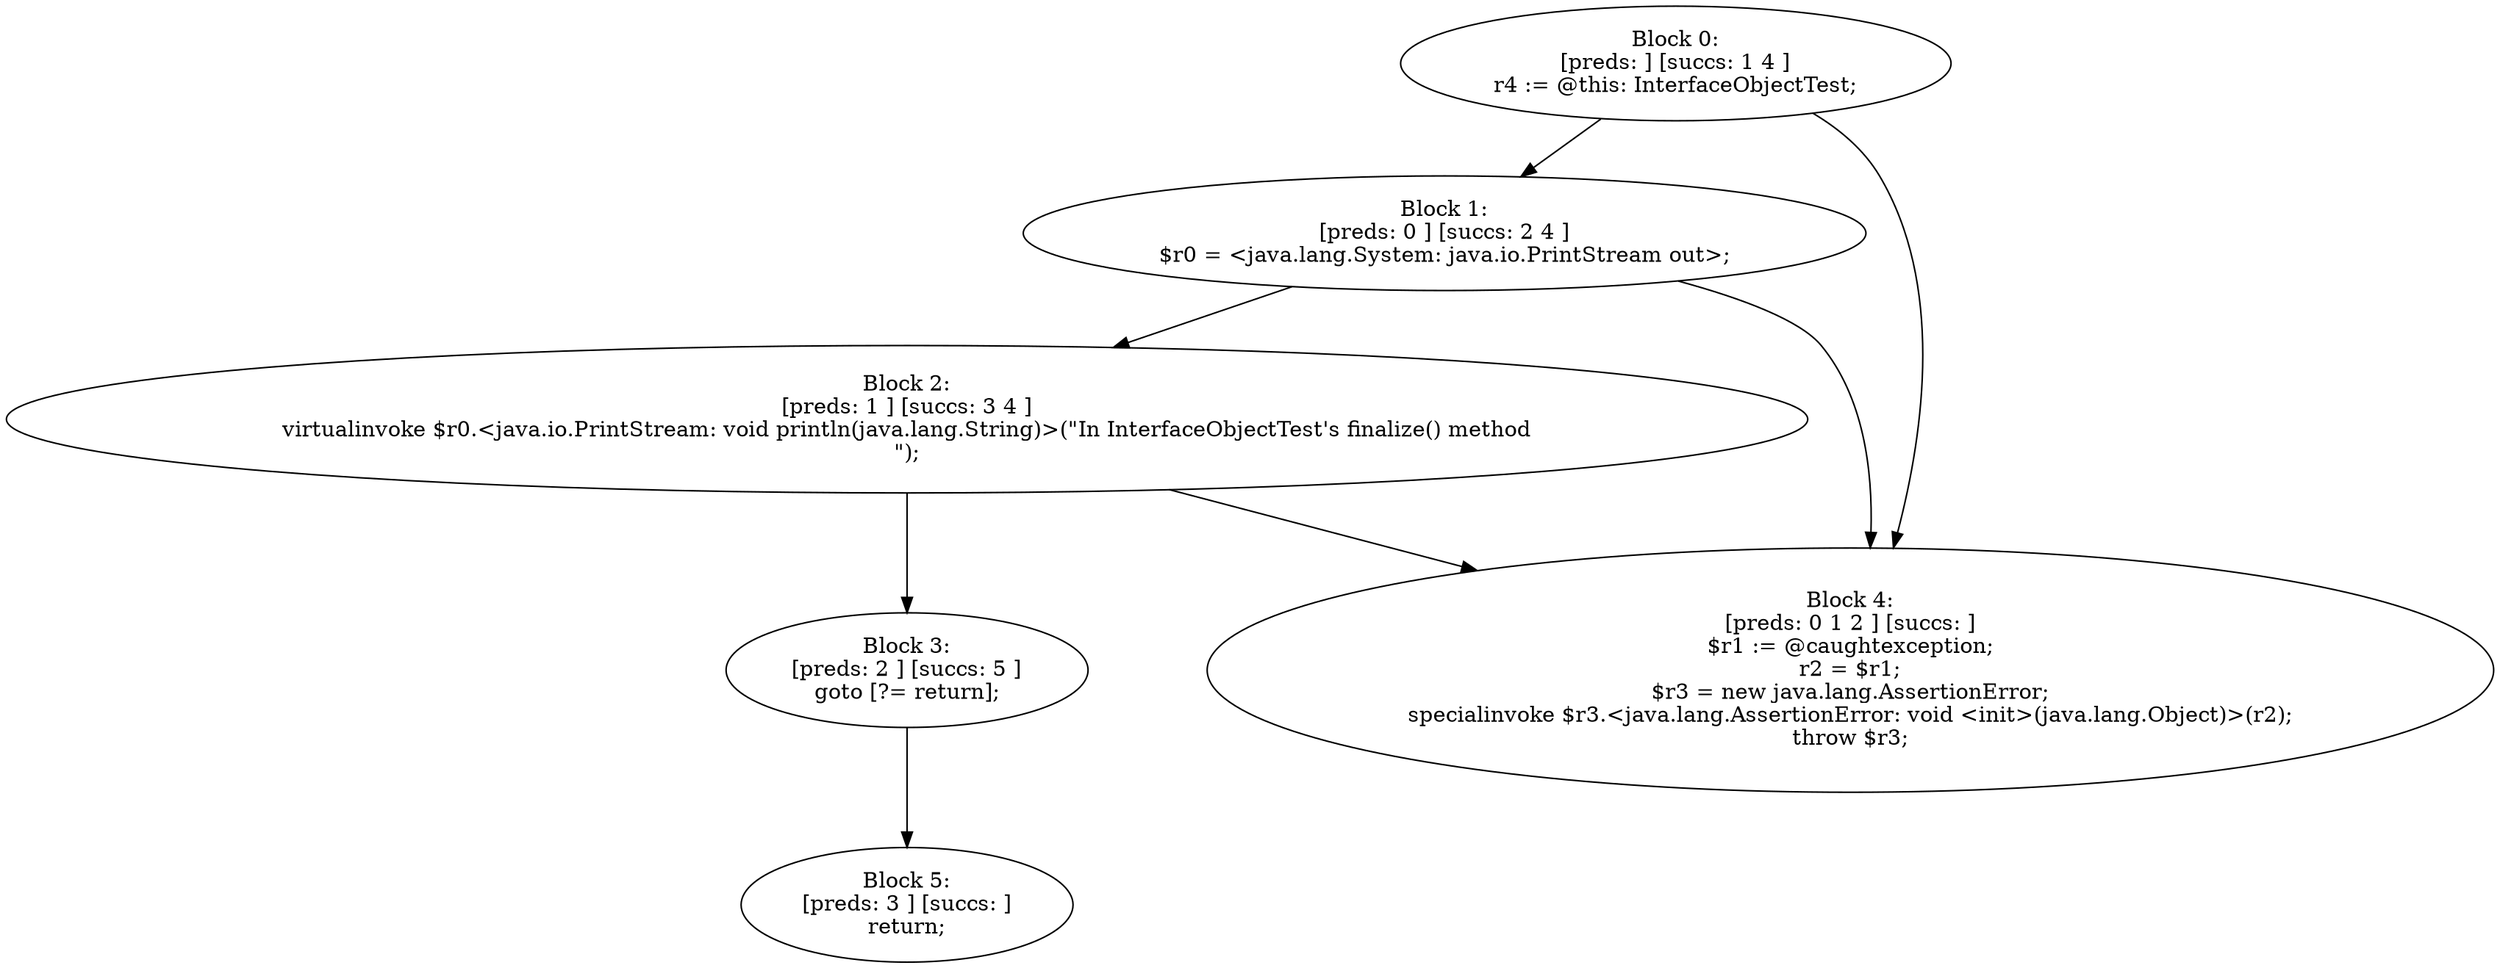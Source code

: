 digraph "unitGraph" {
    "Block 0:
[preds: ] [succs: 1 4 ]
r4 := @this: InterfaceObjectTest;
"
    "Block 1:
[preds: 0 ] [succs: 2 4 ]
$r0 = <java.lang.System: java.io.PrintStream out>;
"
    "Block 2:
[preds: 1 ] [succs: 3 4 ]
virtualinvoke $r0.<java.io.PrintStream: void println(java.lang.String)>(\"In InterfaceObjectTest\'s finalize() method\n\");
"
    "Block 3:
[preds: 2 ] [succs: 5 ]
goto [?= return];
"
    "Block 4:
[preds: 0 1 2 ] [succs: ]
$r1 := @caughtexception;
r2 = $r1;
$r3 = new java.lang.AssertionError;
specialinvoke $r3.<java.lang.AssertionError: void <init>(java.lang.Object)>(r2);
throw $r3;
"
    "Block 5:
[preds: 3 ] [succs: ]
return;
"
    "Block 0:
[preds: ] [succs: 1 4 ]
r4 := @this: InterfaceObjectTest;
"->"Block 1:
[preds: 0 ] [succs: 2 4 ]
$r0 = <java.lang.System: java.io.PrintStream out>;
";
    "Block 0:
[preds: ] [succs: 1 4 ]
r4 := @this: InterfaceObjectTest;
"->"Block 4:
[preds: 0 1 2 ] [succs: ]
$r1 := @caughtexception;
r2 = $r1;
$r3 = new java.lang.AssertionError;
specialinvoke $r3.<java.lang.AssertionError: void <init>(java.lang.Object)>(r2);
throw $r3;
";
    "Block 1:
[preds: 0 ] [succs: 2 4 ]
$r0 = <java.lang.System: java.io.PrintStream out>;
"->"Block 2:
[preds: 1 ] [succs: 3 4 ]
virtualinvoke $r0.<java.io.PrintStream: void println(java.lang.String)>(\"In InterfaceObjectTest\'s finalize() method\n\");
";
    "Block 1:
[preds: 0 ] [succs: 2 4 ]
$r0 = <java.lang.System: java.io.PrintStream out>;
"->"Block 4:
[preds: 0 1 2 ] [succs: ]
$r1 := @caughtexception;
r2 = $r1;
$r3 = new java.lang.AssertionError;
specialinvoke $r3.<java.lang.AssertionError: void <init>(java.lang.Object)>(r2);
throw $r3;
";
    "Block 2:
[preds: 1 ] [succs: 3 4 ]
virtualinvoke $r0.<java.io.PrintStream: void println(java.lang.String)>(\"In InterfaceObjectTest\'s finalize() method\n\");
"->"Block 3:
[preds: 2 ] [succs: 5 ]
goto [?= return];
";
    "Block 2:
[preds: 1 ] [succs: 3 4 ]
virtualinvoke $r0.<java.io.PrintStream: void println(java.lang.String)>(\"In InterfaceObjectTest\'s finalize() method\n\");
"->"Block 4:
[preds: 0 1 2 ] [succs: ]
$r1 := @caughtexception;
r2 = $r1;
$r3 = new java.lang.AssertionError;
specialinvoke $r3.<java.lang.AssertionError: void <init>(java.lang.Object)>(r2);
throw $r3;
";
    "Block 3:
[preds: 2 ] [succs: 5 ]
goto [?= return];
"->"Block 5:
[preds: 3 ] [succs: ]
return;
";
}
